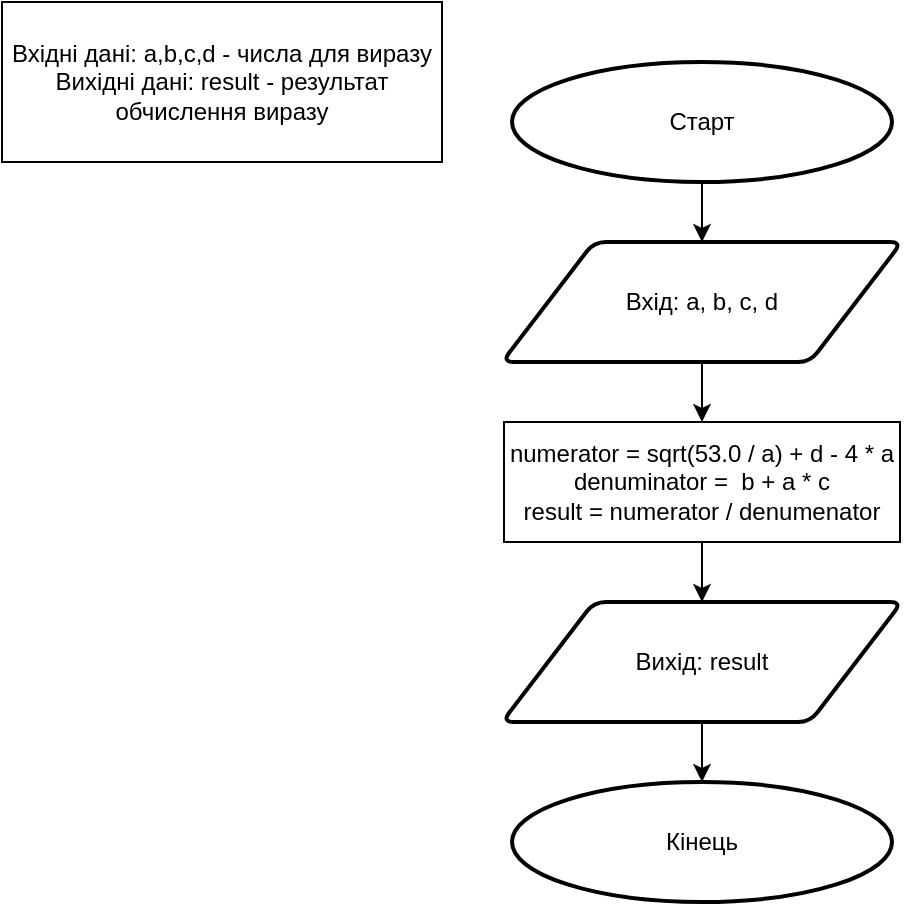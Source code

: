<mxfile version="22.0.8" type="device">
  <diagram name="Page-1" id="k8yYvZ7ieIxEiyxM268C">
    <mxGraphModel dx="1426" dy="803" grid="1" gridSize="10" guides="1" tooltips="1" connect="1" arrows="1" fold="1" page="1" pageScale="1" pageWidth="827" pageHeight="1169" math="0" shadow="0">
      <root>
        <mxCell id="0" />
        <mxCell id="1" parent="0" />
        <mxCell id="j4e40pDRE9V6yi5gh8P8-1" value="Вхідні дані: a,b,c,d - числа для виразу&lt;br&gt;Вихідні дані: result - результат обчислення виразу&lt;br&gt;" style="rounded=0;whiteSpace=wrap;html=1;" vertex="1" parent="1">
          <mxGeometry x="70" y="50" width="220" height="80" as="geometry" />
        </mxCell>
        <mxCell id="j4e40pDRE9V6yi5gh8P8-4" style="edgeStyle=orthogonalEdgeStyle;rounded=0;orthogonalLoop=1;jettySize=auto;html=1;entryX=0.5;entryY=0;entryDx=0;entryDy=0;" edge="1" parent="1" source="j4e40pDRE9V6yi5gh8P8-2" target="j4e40pDRE9V6yi5gh8P8-3">
          <mxGeometry relative="1" as="geometry" />
        </mxCell>
        <mxCell id="j4e40pDRE9V6yi5gh8P8-2" value="Старт" style="strokeWidth=2;html=1;shape=mxgraph.flowchart.start_1;whiteSpace=wrap;" vertex="1" parent="1">
          <mxGeometry x="325" y="80" width="190" height="60" as="geometry" />
        </mxCell>
        <mxCell id="j4e40pDRE9V6yi5gh8P8-6" style="edgeStyle=orthogonalEdgeStyle;rounded=0;orthogonalLoop=1;jettySize=auto;html=1;entryX=0.5;entryY=0;entryDx=0;entryDy=0;" edge="1" parent="1" source="j4e40pDRE9V6yi5gh8P8-3" target="j4e40pDRE9V6yi5gh8P8-5">
          <mxGeometry relative="1" as="geometry" />
        </mxCell>
        <mxCell id="j4e40pDRE9V6yi5gh8P8-3" value="Вхід: a, b, c, d" style="shape=parallelogram;html=1;strokeWidth=2;perimeter=parallelogramPerimeter;whiteSpace=wrap;rounded=1;arcSize=12;size=0.23;" vertex="1" parent="1">
          <mxGeometry x="320" y="170" width="200" height="60" as="geometry" />
        </mxCell>
        <mxCell id="j4e40pDRE9V6yi5gh8P8-8" style="edgeStyle=orthogonalEdgeStyle;rounded=0;orthogonalLoop=1;jettySize=auto;html=1;entryX=0.5;entryY=0;entryDx=0;entryDy=0;" edge="1" parent="1" source="j4e40pDRE9V6yi5gh8P8-5" target="j4e40pDRE9V6yi5gh8P8-7">
          <mxGeometry relative="1" as="geometry" />
        </mxCell>
        <mxCell id="j4e40pDRE9V6yi5gh8P8-5" value="numerator = sqrt(53.0 / a) + d - 4 * a&lt;br&gt;denuminator =&amp;nbsp; b + a * c&lt;br&gt;result = numerator / denumenator" style="rounded=0;whiteSpace=wrap;html=1;" vertex="1" parent="1">
          <mxGeometry x="321" y="260" width="198" height="60" as="geometry" />
        </mxCell>
        <mxCell id="j4e40pDRE9V6yi5gh8P8-10" style="edgeStyle=orthogonalEdgeStyle;rounded=0;orthogonalLoop=1;jettySize=auto;html=1;" edge="1" parent="1" source="j4e40pDRE9V6yi5gh8P8-7" target="j4e40pDRE9V6yi5gh8P8-9">
          <mxGeometry relative="1" as="geometry" />
        </mxCell>
        <mxCell id="j4e40pDRE9V6yi5gh8P8-7" value="Вихід: result" style="shape=parallelogram;html=1;strokeWidth=2;perimeter=parallelogramPerimeter;whiteSpace=wrap;rounded=1;arcSize=12;size=0.23;" vertex="1" parent="1">
          <mxGeometry x="320" y="350" width="200" height="60" as="geometry" />
        </mxCell>
        <mxCell id="j4e40pDRE9V6yi5gh8P8-9" value="Кінець" style="strokeWidth=2;html=1;shape=mxgraph.flowchart.start_1;whiteSpace=wrap;" vertex="1" parent="1">
          <mxGeometry x="325" y="440" width="190" height="60" as="geometry" />
        </mxCell>
      </root>
    </mxGraphModel>
  </diagram>
</mxfile>
